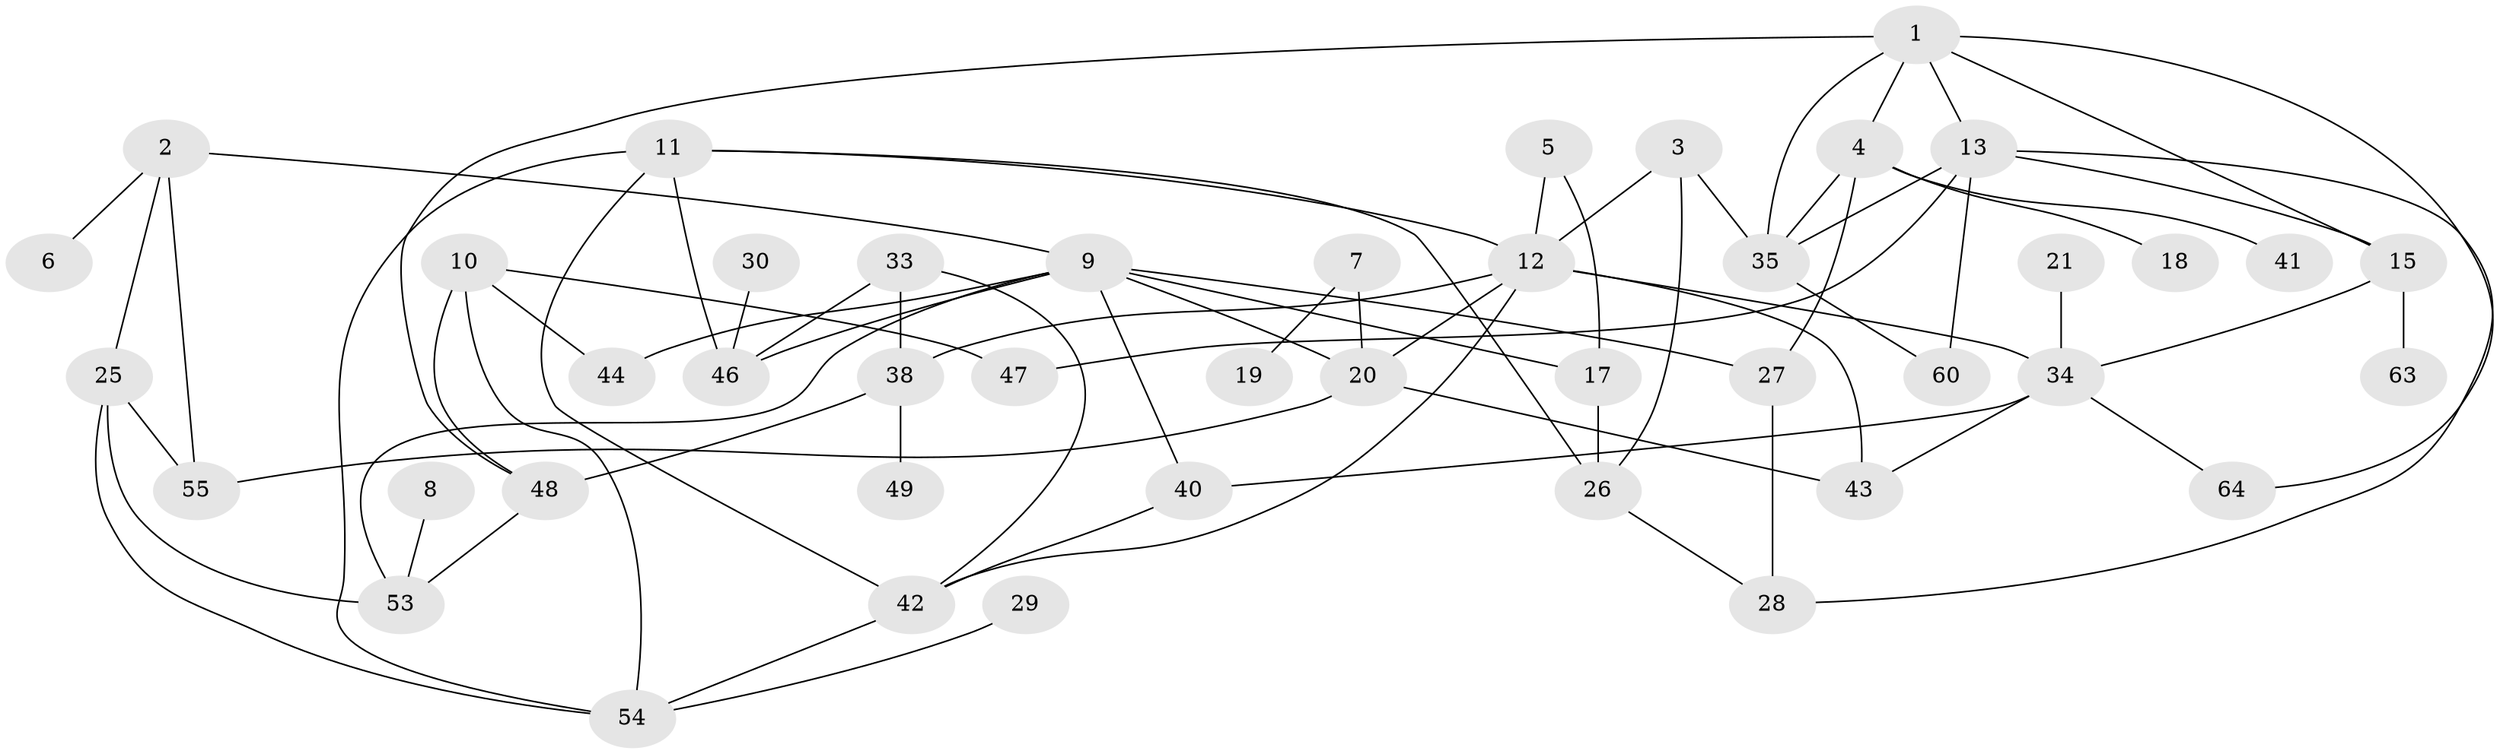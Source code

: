 // original degree distribution, {6: 0.030303030303030304, 3: 0.2727272727272727, 2: 0.25757575757575757, 1: 0.15151515151515152, 7: 0.015151515151515152, 5: 0.10606060606060606, 4: 0.16666666666666666}
// Generated by graph-tools (version 1.1) at 2025/41/03/06/25 10:41:22]
// undirected, 44 vertices, 73 edges
graph export_dot {
graph [start="1"]
  node [color=gray90,style=filled];
  1 [super="+51"];
  2 [super="+66"];
  3 [super="+24"];
  4 [super="+56"];
  5;
  6;
  7 [super="+16"];
  8;
  9 [super="+37"];
  10 [super="+32"];
  11 [super="+52"];
  12 [super="+22"];
  13 [super="+14"];
  15;
  17 [super="+45"];
  18;
  19;
  20 [super="+23"];
  21;
  25 [super="+31"];
  26 [super="+39"];
  27;
  28;
  29;
  30 [super="+61"];
  33 [super="+50"];
  34 [super="+36"];
  35 [super="+58"];
  38;
  40 [super="+65"];
  41;
  42;
  43 [super="+57"];
  44;
  46;
  47;
  48;
  49;
  53 [super="+62"];
  54 [super="+59"];
  55;
  60;
  63;
  64;
  1 -- 4;
  1 -- 35;
  1 -- 48;
  1 -- 64;
  1 -- 15;
  1 -- 13;
  2 -- 6;
  2 -- 25;
  2 -- 9;
  2 -- 55;
  3 -- 12;
  3 -- 26;
  3 -- 35;
  4 -- 18;
  4 -- 27;
  4 -- 35;
  4 -- 41;
  5 -- 12;
  5 -- 17;
  7 -- 20 [weight=2];
  7 -- 19;
  8 -- 53;
  9 -- 27;
  9 -- 44;
  9 -- 46;
  9 -- 53;
  9 -- 20;
  9 -- 17;
  9 -- 40;
  10 -- 44;
  10 -- 47;
  10 -- 48;
  10 -- 54;
  11 -- 12;
  11 -- 42;
  11 -- 54;
  11 -- 26;
  11 -- 46;
  12 -- 20;
  12 -- 38;
  12 -- 42;
  12 -- 34;
  12 -- 43;
  13 -- 15;
  13 -- 28;
  13 -- 47;
  13 -- 60;
  13 -- 35;
  15 -- 34;
  15 -- 63;
  17 -- 26 [weight=2];
  20 -- 55;
  20 -- 43;
  21 -- 34 [weight=2];
  25 -- 54;
  25 -- 53;
  25 -- 55;
  26 -- 28;
  27 -- 28;
  29 -- 54;
  30 -- 46;
  33 -- 38;
  33 -- 46;
  33 -- 42;
  34 -- 43;
  34 -- 64;
  34 -- 40;
  35 -- 60;
  38 -- 48;
  38 -- 49;
  40 -- 42;
  42 -- 54;
  48 -- 53;
}
